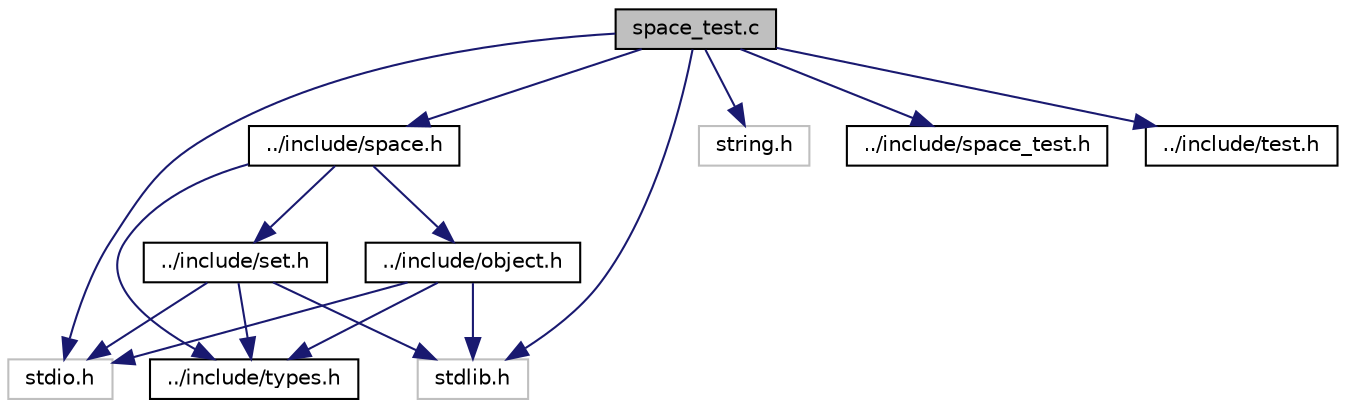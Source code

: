 digraph "space_test.c"
{
  edge [fontname="Helvetica",fontsize="10",labelfontname="Helvetica",labelfontsize="10"];
  node [fontname="Helvetica",fontsize="10",shape=record];
  Node1 [label="space_test.c",height=0.2,width=0.4,color="black", fillcolor="grey75", style="filled", fontcolor="black"];
  Node1 -> Node2 [color="midnightblue",fontsize="10",style="solid",fontname="Helvetica"];
  Node2 [label="stdio.h",height=0.2,width=0.4,color="grey75", fillcolor="white", style="filled"];
  Node1 -> Node3 [color="midnightblue",fontsize="10",style="solid",fontname="Helvetica"];
  Node3 [label="stdlib.h",height=0.2,width=0.4,color="grey75", fillcolor="white", style="filled"];
  Node1 -> Node4 [color="midnightblue",fontsize="10",style="solid",fontname="Helvetica"];
  Node4 [label="string.h",height=0.2,width=0.4,color="grey75", fillcolor="white", style="filled"];
  Node1 -> Node5 [color="midnightblue",fontsize="10",style="solid",fontname="Helvetica"];
  Node5 [label="../include/space.h",height=0.2,width=0.4,color="black", fillcolor="white", style="filled",URL="$space_8h.html",tooltip="Defines functions for space manipulation. "];
  Node5 -> Node6 [color="midnightblue",fontsize="10",style="solid",fontname="Helvetica"];
  Node6 [label="../include/types.h",height=0.2,width=0.4,color="black", fillcolor="white", style="filled",URL="$types_8h.html",tooltip="Global typedefs. "];
  Node5 -> Node7 [color="midnightblue",fontsize="10",style="solid",fontname="Helvetica"];
  Node7 [label="../include/object.h",height=0.2,width=0.4,color="black", fillcolor="white", style="filled",URL="$object_8h.html",tooltip="Functions for the creation of objects. "];
  Node7 -> Node2 [color="midnightblue",fontsize="10",style="solid",fontname="Helvetica"];
  Node7 -> Node3 [color="midnightblue",fontsize="10",style="solid",fontname="Helvetica"];
  Node7 -> Node6 [color="midnightblue",fontsize="10",style="solid",fontname="Helvetica"];
  Node5 -> Node8 [color="midnightblue",fontsize="10",style="solid",fontname="Helvetica"];
  Node8 [label="../include/set.h",height=0.2,width=0.4,color="black", fillcolor="white", style="filled",URL="$set_8h.html",tooltip="Low level stack and queue functions. "];
  Node8 -> Node2 [color="midnightblue",fontsize="10",style="solid",fontname="Helvetica"];
  Node8 -> Node3 [color="midnightblue",fontsize="10",style="solid",fontname="Helvetica"];
  Node8 -> Node6 [color="midnightblue",fontsize="10",style="solid",fontname="Helvetica"];
  Node1 -> Node9 [color="midnightblue",fontsize="10",style="solid",fontname="Helvetica"];
  Node9 [label="../include/space_test.h",height=0.2,width=0.4,color="black", fillcolor="white", style="filled",URL="$space__test_8h.html",tooltip="It declares the tests for the space module. "];
  Node1 -> Node10 [color="midnightblue",fontsize="10",style="solid",fontname="Helvetica"];
  Node10 [label="../include/test.h",height=0.2,width=0.4,color="black", fillcolor="white", style="filled",URL="$test_8h.html",tooltip="Test low level functions. "];
}

